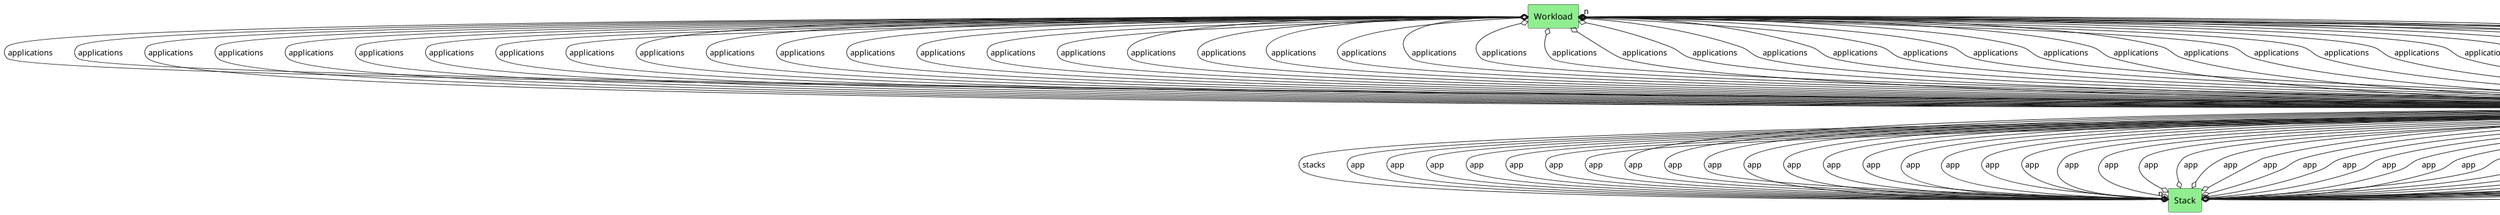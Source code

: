 @startuml

class "Application" as Model {
 string name
 string version
 ref fn

 
}

rectangle "Workload" as Workload #lightblue {
}

Model o--> "n" Workload : workloads


rectangle "Stack" as Stack #lightblue {
}

Model *--> "n" Stack : stacks


rectangle "DataReference" as DataReference #lightblue {
}

Model o--> "n" DataReference : data


rectangle "ApplicationInstance" as ApplicationInstance #lightblue {
}

Model *--> "n" ApplicationInstance : instances




    rectangle "ApplicationInstance" as ApplicationInstance #lightgreen {
    }
    
        ApplicationInstance   o--> "1" Model : "app"
    
    rectangle "ApplicationTemplate" as ApplicationTemplate #lightgreen {
    }
    
        ApplicationTemplate   o--> "n" Model : "app"
    
    rectangle "Workload" as Workload #lightgreen {
    }
    
        Workload   o--> "n" Model : "applications"
    
    rectangle "Stack" as Stack #lightgreen {
    }
    
        Stack   o--> "1" Model : "app"
    
    rectangle "ApplicationInstance" as ApplicationInstance #lightgreen {
    }
    
        ApplicationInstance   o--> "1" Model : "app"
    
    rectangle "ApplicationTemplate" as ApplicationTemplate #lightgreen {
    }
    
        ApplicationTemplate   o--> "n" Model : "app"
    
    rectangle "Workload" as Workload #lightgreen {
    }
    
        Workload   o--> "n" Model : "applications"
    
    rectangle "Stack" as Stack #lightgreen {
    }
    
        Stack   o--> "1" Model : "app"
    
    rectangle "ApplicationInstance" as ApplicationInstance #lightgreen {
    }
    
        ApplicationInstance   o--> "1" Model : "app"
    
    rectangle "ApplicationTemplate" as ApplicationTemplate #lightgreen {
    }
    
        ApplicationTemplate   o--> "n" Model : "app"
    
    rectangle "Workload" as Workload #lightgreen {
    }
    
        Workload   o--> "n" Model : "applications"
    
    rectangle "Stack" as Stack #lightgreen {
    }
    
        Stack   o--> "1" Model : "app"
    
    rectangle "ApplicationInstance" as ApplicationInstance #lightgreen {
    }
    
        ApplicationInstance   o--> "1" Model : "app"
    
    rectangle "ApplicationTemplate" as ApplicationTemplate #lightgreen {
    }
    
        ApplicationTemplate   o--> "n" Model : "app"
    
    rectangle "Workload" as Workload #lightgreen {
    }
    
        Workload   o--> "n" Model : "applications"
    
    rectangle "Stack" as Stack #lightgreen {
    }
    
        Stack   o--> "1" Model : "app"
    
    rectangle "ApplicationInstance" as ApplicationInstance #lightgreen {
    }
    
        ApplicationInstance   o--> "1" Model : "app"
    
    rectangle "ApplicationTemplate" as ApplicationTemplate #lightgreen {
    }
    
        ApplicationTemplate   o--> "n" Model : "app"
    
    rectangle "Workload" as Workload #lightgreen {
    }
    
        Workload   o--> "n" Model : "applications"
    
    rectangle "Stack" as Stack #lightgreen {
    }
    
        Stack   o--> "1" Model : "app"
    
    rectangle "ApplicationInstance" as ApplicationInstance #lightgreen {
    }
    
        ApplicationInstance   o--> "1" Model : "app"
    
    rectangle "ApplicationTemplate" as ApplicationTemplate #lightgreen {
    }
    
        ApplicationTemplate   o--> "n" Model : "app"
    
    rectangle "Workload" as Workload #lightgreen {
    }
    
        Workload   o--> "n" Model : "applications"
    
    rectangle "Stack" as Stack #lightgreen {
    }
    
        Stack   o--> "1" Model : "app"
    
    rectangle "ApplicationInstance" as ApplicationInstance #lightgreen {
    }
    
        ApplicationInstance   o--> "1" Model : "app"
    
    rectangle "ApplicationTemplate" as ApplicationTemplate #lightgreen {
    }
    
        ApplicationTemplate   o--> "n" Model : "app"
    
    rectangle "Workload" as Workload #lightgreen {
    }
    
        Workload   o--> "n" Model : "applications"
    
    rectangle "Stack" as Stack #lightgreen {
    }
    
        Stack   o--> "1" Model : "app"
    
    rectangle "ApplicationInstance" as ApplicationInstance #lightgreen {
    }
    
        ApplicationInstance   o--> "1" Model : "app"
    
    rectangle "ApplicationTemplate" as ApplicationTemplate #lightgreen {
    }
    
        ApplicationTemplate   o--> "n" Model : "app"
    
    rectangle "Workload" as Workload #lightgreen {
    }
    
        Workload   o--> "n" Model : "applications"
    
    rectangle "Stack" as Stack #lightgreen {
    }
    
        Stack   o--> "1" Model : "app"
    
    rectangle "ApplicationInstance" as ApplicationInstance #lightgreen {
    }
    
        ApplicationInstance   o--> "1" Model : "app"
    
    rectangle "ApplicationTemplate" as ApplicationTemplate #lightgreen {
    }
    
        ApplicationTemplate   o--> "n" Model : "app"
    
    rectangle "Workload" as Workload #lightgreen {
    }
    
        Workload   o--> "n" Model : "applications"
    
    rectangle "Stack" as Stack #lightgreen {
    }
    
        Stack   o--> "1" Model : "app"
    
    rectangle "ApplicationInstance" as ApplicationInstance #lightgreen {
    }
    
        ApplicationInstance   o--> "1" Model : "app"
    
    rectangle "ApplicationTemplate" as ApplicationTemplate #lightgreen {
    }
    
        ApplicationTemplate   o--> "n" Model : "app"
    
    rectangle "Workload" as Workload #lightgreen {
    }
    
        Workload   o--> "n" Model : "applications"
    
    rectangle "Stack" as Stack #lightgreen {
    }
    
        Stack   o--> "1" Model : "app"
    
    rectangle "ApplicationInstance" as ApplicationInstance #lightgreen {
    }
    
        ApplicationInstance   o--> "1" Model : "app"
    
    rectangle "ApplicationTemplate" as ApplicationTemplate #lightgreen {
    }
    
        ApplicationTemplate   o--> "n" Model : "app"
    
    rectangle "Workload" as Workload #lightgreen {
    }
    
        Workload   o--> "n" Model : "applications"
    
    rectangle "Stack" as Stack #lightgreen {
    }
    
        Stack   o--> "1" Model : "app"
    
    rectangle "ApplicationInstance" as ApplicationInstance #lightgreen {
    }
    
        ApplicationInstance   o--> "1" Model : "app"
    
    rectangle "ApplicationTemplate" as ApplicationTemplate #lightgreen {
    }
    
        ApplicationTemplate   o--> "n" Model : "app"
    
    rectangle "Workload" as Workload #lightgreen {
    }
    
        Workload   o--> "n" Model : "applications"
    
    rectangle "Stack" as Stack #lightgreen {
    }
    
        Stack   o--> "1" Model : "app"
    
    rectangle "ApplicationInstance" as ApplicationInstance #lightgreen {
    }
    
        ApplicationInstance   o--> "1" Model : "app"
    
    rectangle "ApplicationTemplate" as ApplicationTemplate #lightgreen {
    }
    
        ApplicationTemplate   o--> "n" Model : "app"
    
    rectangle "Workload" as Workload #lightgreen {
    }
    
        Workload   o--> "n" Model : "applications"
    
    rectangle "Stack" as Stack #lightgreen {
    }
    
        Stack   o--> "1" Model : "app"
    
    rectangle "ApplicationInstance" as ApplicationInstance #lightgreen {
    }
    
        ApplicationInstance   o--> "1" Model : "app"
    
    rectangle "ApplicationTemplate" as ApplicationTemplate #lightgreen {
    }
    
        ApplicationTemplate   o--> "n" Model : "app"
    
    rectangle "Workload" as Workload #lightgreen {
    }
    
        Workload   o--> "n" Model : "applications"
    
    rectangle "Stack" as Stack #lightgreen {
    }
    
        Stack   o--> "1" Model : "app"
    
    rectangle "ApplicationInstance" as ApplicationInstance #lightgreen {
    }
    
        ApplicationInstance   o--> "1" Model : "app"
    
    rectangle "ApplicationTemplate" as ApplicationTemplate #lightgreen {
    }
    
        ApplicationTemplate   o--> "n" Model : "app"
    
    rectangle "Workload" as Workload #lightgreen {
    }
    
        Workload   o--> "n" Model : "applications"
    
    rectangle "Stack" as Stack #lightgreen {
    }
    
        Stack   o--> "1" Model : "app"
    
    rectangle "ApplicationInstance" as ApplicationInstance #lightgreen {
    }
    
        ApplicationInstance   o--> "1" Model : "app"
    
    rectangle "ApplicationTemplate" as ApplicationTemplate #lightgreen {
    }
    
        ApplicationTemplate   o--> "n" Model : "app"
    
    rectangle "Workload" as Workload #lightgreen {
    }
    
        Workload   o--> "n" Model : "applications"
    
    rectangle "Stack" as Stack #lightgreen {
    }
    
        Stack   o--> "1" Model : "app"
    
    rectangle "ApplicationInstance" as ApplicationInstance #lightgreen {
    }
    
        ApplicationInstance   o--> "1" Model : "app"
    
    rectangle "ApplicationTemplate" as ApplicationTemplate #lightgreen {
    }
    
        ApplicationTemplate   o--> "n" Model : "app"
    
    rectangle "Workload" as Workload #lightgreen {
    }
    
        Workload   o--> "n" Model : "applications"
    
    rectangle "Stack" as Stack #lightgreen {
    }
    
        Stack   o--> "1" Model : "app"
    
    rectangle "ApplicationInstance" as ApplicationInstance #lightgreen {
    }
    
        ApplicationInstance   o--> "1" Model : "app"
    
    rectangle "ApplicationTemplate" as ApplicationTemplate #lightgreen {
    }
    
        ApplicationTemplate   o--> "n" Model : "app"
    
    rectangle "Workload" as Workload #lightgreen {
    }
    
        Workload   o--> "n" Model : "applications"
    
    rectangle "Stack" as Stack #lightgreen {
    }
    
        Stack   o--> "1" Model : "app"
    
    rectangle "ApplicationInstance" as ApplicationInstance #lightgreen {
    }
    
        ApplicationInstance   o--> "1" Model : "app"
    
    rectangle "ApplicationTemplate" as ApplicationTemplate #lightgreen {
    }
    
        ApplicationTemplate   o--> "n" Model : "app"
    
    rectangle "Workload" as Workload #lightgreen {
    }
    
        Workload   o--> "n" Model : "applications"
    
    rectangle "Stack" as Stack #lightgreen {
    }
    
        Stack   o--> "1" Model : "app"
    
    rectangle "ApplicationInstance" as ApplicationInstance #lightgreen {
    }
    
        ApplicationInstance   o--> "1" Model : "app"
    
    rectangle "ApplicationTemplate" as ApplicationTemplate #lightgreen {
    }
    
        ApplicationTemplate   o--> "n" Model : "app"
    
    rectangle "Workload" as Workload #lightgreen {
    }
    
        Workload   o--> "n" Model : "applications"
    
    rectangle "Stack" as Stack #lightgreen {
    }
    
        Stack   o--> "1" Model : "app"
    
    rectangle "ApplicationInstance" as ApplicationInstance #lightgreen {
    }
    
        ApplicationInstance   o--> "1" Model : "app"
    
    rectangle "ApplicationTemplate" as ApplicationTemplate #lightgreen {
    }
    
        ApplicationTemplate   o--> "n" Model : "app"
    
    rectangle "Workload" as Workload #lightgreen {
    }
    
        Workload   o--> "n" Model : "applications"
    
    rectangle "Stack" as Stack #lightgreen {
    }
    
        Stack   o--> "1" Model : "app"
    
    rectangle "ApplicationInstance" as ApplicationInstance #lightgreen {
    }
    
        ApplicationInstance   o--> "1" Model : "app"
    
    rectangle "ApplicationTemplate" as ApplicationTemplate #lightgreen {
    }
    
        ApplicationTemplate   o--> "n" Model : "app"
    
    rectangle "Workload" as Workload #lightgreen {
    }
    
        Workload   o--> "n" Model : "applications"
    
    rectangle "Stack" as Stack #lightgreen {
    }
    
        Stack   o--> "1" Model : "app"
    
    rectangle "ApplicationInstance" as ApplicationInstance #lightgreen {
    }
    
        ApplicationInstance   o--> "1" Model : "app"
    
    rectangle "ApplicationTemplate" as ApplicationTemplate #lightgreen {
    }
    
        ApplicationTemplate   o--> "n" Model : "app"
    
    rectangle "Workload" as Workload #lightgreen {
    }
    
        Workload   o--> "n" Model : "applications"
    
    rectangle "Stack" as Stack #lightgreen {
    }
    
        Stack   o--> "1" Model : "app"
    
    rectangle "ApplicationInstance" as ApplicationInstance #lightgreen {
    }
    
        ApplicationInstance   o--> "1" Model : "app"
    
    rectangle "ApplicationTemplate" as ApplicationTemplate #lightgreen {
    }
    
        ApplicationTemplate   o--> "n" Model : "app"
    
    rectangle "Workload" as Workload #lightgreen {
    }
    
        Workload   o--> "n" Model : "applications"
    
    rectangle "Stack" as Stack #lightgreen {
    }
    
        Stack   o--> "1" Model : "app"
    
    rectangle "ApplicationInstance" as ApplicationInstance #lightgreen {
    }
    
        ApplicationInstance   o--> "1" Model : "app"
    
    rectangle "ApplicationTemplate" as ApplicationTemplate #lightgreen {
    }
    
        ApplicationTemplate   o--> "n" Model : "app"
    
    rectangle "Workload" as Workload #lightgreen {
    }
    
        Workload   o--> "n" Model : "applications"
    
    rectangle "Stack" as Stack #lightgreen {
    }
    
        Stack   o--> "1" Model : "app"
    
    rectangle "ApplicationInstance" as ApplicationInstance #lightgreen {
    }
    
        ApplicationInstance   o--> "1" Model : "app"
    
    rectangle "ApplicationTemplate" as ApplicationTemplate #lightgreen {
    }
    
        ApplicationTemplate   o--> "n" Model : "app"
    
    rectangle "Workload" as Workload #lightgreen {
    }
    
        Workload   o--> "n" Model : "applications"
    
    rectangle "Stack" as Stack #lightgreen {
    }
    
        Stack   o--> "1" Model : "app"
    
    rectangle "ApplicationInstance" as ApplicationInstance #lightgreen {
    }
    
        ApplicationInstance   o--> "1" Model : "app"
    
    rectangle "ApplicationTemplate" as ApplicationTemplate #lightgreen {
    }
    
        ApplicationTemplate   o--> "n" Model : "app"
    
    rectangle "Workload" as Workload #lightgreen {
    }
    
        Workload   o--> "n" Model : "applications"
    
    rectangle "Stack" as Stack #lightgreen {
    }
    
        Stack   o--> "1" Model : "app"
    
    rectangle "ApplicationInstance" as ApplicationInstance #lightgreen {
    }
    
        ApplicationInstance   o--> "1" Model : "app"
    
    rectangle "ApplicationTemplate" as ApplicationTemplate #lightgreen {
    }
    
        ApplicationTemplate   o--> "n" Model : "app"
    
    rectangle "Workload" as Workload #lightgreen {
    }
    
        Workload   o--> "n" Model : "applications"
    
    rectangle "Stack" as Stack #lightgreen {
    }
    
        Stack   o--> "1" Model : "app"
    
    rectangle "ApplicationInstance" as ApplicationInstance #lightgreen {
    }
    
        ApplicationInstance   o--> "1" Model : "app"
    
    rectangle "ApplicationTemplate" as ApplicationTemplate #lightgreen {
    }
    
        ApplicationTemplate   o--> "n" Model : "app"
    
    rectangle "Workload" as Workload #lightgreen {
    }
    
        Workload   o--> "n" Model : "applications"
    
    rectangle "Stack" as Stack #lightgreen {
    }
    
        Stack   o--> "1" Model : "app"
    
    rectangle "ApplicationInstance" as ApplicationInstance #lightgreen {
    }
    
        ApplicationInstance   o--> "1" Model : "app"
    
    rectangle "ApplicationTemplate" as ApplicationTemplate #lightgreen {
    }
    
        ApplicationTemplate   o--> "n" Model : "app"
    
    rectangle "Workload" as Workload #lightgreen {
    }
    
        Workload   o--> "n" Model : "applications"
    
    rectangle "Stack" as Stack #lightgreen {
    }
    
        Stack   o--> "1" Model : "app"
    
    rectangle "ApplicationInstance" as ApplicationInstance #lightgreen {
    }
    
        ApplicationInstance   o--> "1" Model : "app"
    
    rectangle "ApplicationTemplate" as ApplicationTemplate #lightgreen {
    }
    
        ApplicationTemplate   o--> "n" Model : "app"
    
    rectangle "Workload" as Workload #lightgreen {
    }
    
        Workload   o--> "n" Model : "applications"
    
    rectangle "Stack" as Stack #lightgreen {
    }
    
        Stack   o--> "1" Model : "app"
    
    rectangle "ApplicationInstance" as ApplicationInstance #lightgreen {
    }
    
        ApplicationInstance   o--> "1" Model : "app"
    
    rectangle "ApplicationTemplate" as ApplicationTemplate #lightgreen {
    }
    
        ApplicationTemplate   o--> "n" Model : "app"
    
    rectangle "Workload" as Workload #lightgreen {
    }
    
        Workload   o--> "n" Model : "applications"
    
    rectangle "Stack" as Stack #lightgreen {
    }
    
        Stack   o--> "1" Model : "app"
    
    rectangle "ApplicationInstance" as ApplicationInstance #lightgreen {
    }
    
        ApplicationInstance   o--> "1" Model : "app"
    
    rectangle "ApplicationTemplate" as ApplicationTemplate #lightgreen {
    }
    
        ApplicationTemplate   o--> "n" Model : "app"
    
    rectangle "Workload" as Workload #lightgreen {
    }
    
        Workload   o--> "n" Model : "applications"
    
    rectangle "Stack" as Stack #lightgreen {
    }
    
        Stack   o--> "1" Model : "app"
    
    rectangle "ApplicationInstance" as ApplicationInstance #lightgreen {
    }
    
        ApplicationInstance   o--> "1" Model : "app"
    
    rectangle "ApplicationTemplate" as ApplicationTemplate #lightgreen {
    }
    
        ApplicationTemplate   o--> "n" Model : "app"
    
    rectangle "Workload" as Workload #lightgreen {
    }
    
        Workload   o--> "n" Model : "applications"
    
    rectangle "Stack" as Stack #lightgreen {
    }
    
        Stack   o--> "1" Model : "app"
    
    rectangle "ApplicationInstance" as ApplicationInstance #lightgreen {
    }
    
        ApplicationInstance   o--> "1" Model : "app"
    
    rectangle "ApplicationTemplate" as ApplicationTemplate #lightgreen {
    }
    
        ApplicationTemplate   o--> "n" Model : "app"
    
    rectangle "Workload" as Workload #lightgreen {
    }
    
        Workload   o--> "n" Model : "applications"
    
    rectangle "Stack" as Stack #lightgreen {
    }
    
        Stack   o--> "1" Model : "app"
    
    rectangle "ApplicationInstance" as ApplicationInstance #lightgreen {
    }
    
        ApplicationInstance   o--> "1" Model : "app"
    
    rectangle "ApplicationTemplate" as ApplicationTemplate #lightgreen {
    }
    
        ApplicationTemplate   o--> "n" Model : "app"
    
    rectangle "Workload" as Workload #lightgreen {
    }
    
        Workload   o--> "n" Model : "applications"
    
    rectangle "Stack" as Stack #lightgreen {
    }
    
        Stack   o--> "1" Model : "app"
    
    rectangle "ApplicationInstance" as ApplicationInstance #lightgreen {
    }
    
        ApplicationInstance   o--> "1" Model : "app"
    
    rectangle "ApplicationTemplate" as ApplicationTemplate #lightgreen {
    }
    
        ApplicationTemplate   o--> "n" Model : "app"
    
    rectangle "Workload" as Workload #lightgreen {
    }
    
        Workload   o--> "n" Model : "applications"
    
    rectangle "Stack" as Stack #lightgreen {
    }
    
        Stack   o--> "1" Model : "app"
    
    rectangle "ApplicationInstance" as ApplicationInstance #lightgreen {
    }
    
        ApplicationInstance   o--> "1" Model : "app"
    
    rectangle "ApplicationTemplate" as ApplicationTemplate #lightgreen {
    }
    
        ApplicationTemplate   o--> "n" Model : "app"
    
    rectangle "Workload" as Workload #lightgreen {
    }
    
        Workload   o--> "n" Model : "applications"
    
    rectangle "Stack" as Stack #lightgreen {
    }
    
        Stack   o--> "1" Model : "app"
    
    rectangle "ApplicationInstance" as ApplicationInstance #lightgreen {
    }
    
        ApplicationInstance   o--> "1" Model : "app"
    
    rectangle "ApplicationTemplate" as ApplicationTemplate #lightgreen {
    }
    
        ApplicationTemplate   o--> "n" Model : "app"
    
    rectangle "Workload" as Workload #lightgreen {
    }
    
        Workload   o--> "n" Model : "applications"
    
    rectangle "Stack" as Stack #lightgreen {
    }
    
        Stack   o--> "1" Model : "app"
    
    rectangle "ApplicationInstance" as ApplicationInstance #lightgreen {
    }
    
        ApplicationInstance   o--> "1" Model : "app"
    
    rectangle "ApplicationTemplate" as ApplicationTemplate #lightgreen {
    }
    
        ApplicationTemplate   o--> "n" Model : "app"
    
    rectangle "Workload" as Workload #lightgreen {
    }
    
        Workload   o--> "n" Model : "applications"
    
    rectangle "Stack" as Stack #lightgreen {
    }
    
        Stack   o--> "1" Model : "app"
    
    rectangle "ApplicationInstance" as ApplicationInstance #lightgreen {
    }
    
        ApplicationInstance   o--> "1" Model : "app"
    
    rectangle "ApplicationTemplate" as ApplicationTemplate #lightgreen {
    }
    
        ApplicationTemplate   o--> "n" Model : "app"
    
    rectangle "Workload" as Workload #lightgreen {
    }
    
        Workload   o--> "n" Model : "applications"
    
    rectangle "Stack" as Stack #lightgreen {
    }
    
        Stack   o--> "1" Model : "app"
    
    rectangle "ApplicationInstance" as ApplicationInstance #lightgreen {
    }
    
        ApplicationInstance   o--> "1" Model : "app"
    
    rectangle "ApplicationTemplate" as ApplicationTemplate #lightgreen {
    }
    
        ApplicationTemplate   o--> "n" Model : "app"
    
    rectangle "Workload" as Workload #lightgreen {
    }
    
        Workload   o--> "n" Model : "applications"
    
    rectangle "Stack" as Stack #lightgreen {
    }
    
        Stack   o--> "1" Model : "app"
    
    rectangle "ApplicationInstance" as ApplicationInstance #lightgreen {
    }
    
        ApplicationInstance   o--> "1" Model : "app"
    
    rectangle "ApplicationTemplate" as ApplicationTemplate #lightgreen {
    }
    
        ApplicationTemplate   o--> "n" Model : "app"
    
    rectangle "Workload" as Workload #lightgreen {
    }
    
        Workload   o--> "n" Model : "applications"
    
    rectangle "Stack" as Stack #lightgreen {
    }
    
        Stack   o--> "1" Model : "app"
    
    rectangle "ApplicationInstance" as ApplicationInstance #lightgreen {
    }
    
        ApplicationInstance   o--> "1" Model : "app"
    
    rectangle "ApplicationTemplate" as ApplicationTemplate #lightgreen {
    }
    
        ApplicationTemplate   o--> "n" Model : "app"
    
    rectangle "Workload" as Workload #lightgreen {
    }
    
        Workload   o--> "n" Model : "applications"
    
    rectangle "Stack" as Stack #lightgreen {
    }
    
        Stack   o--> "1" Model : "app"
    

@enduml
